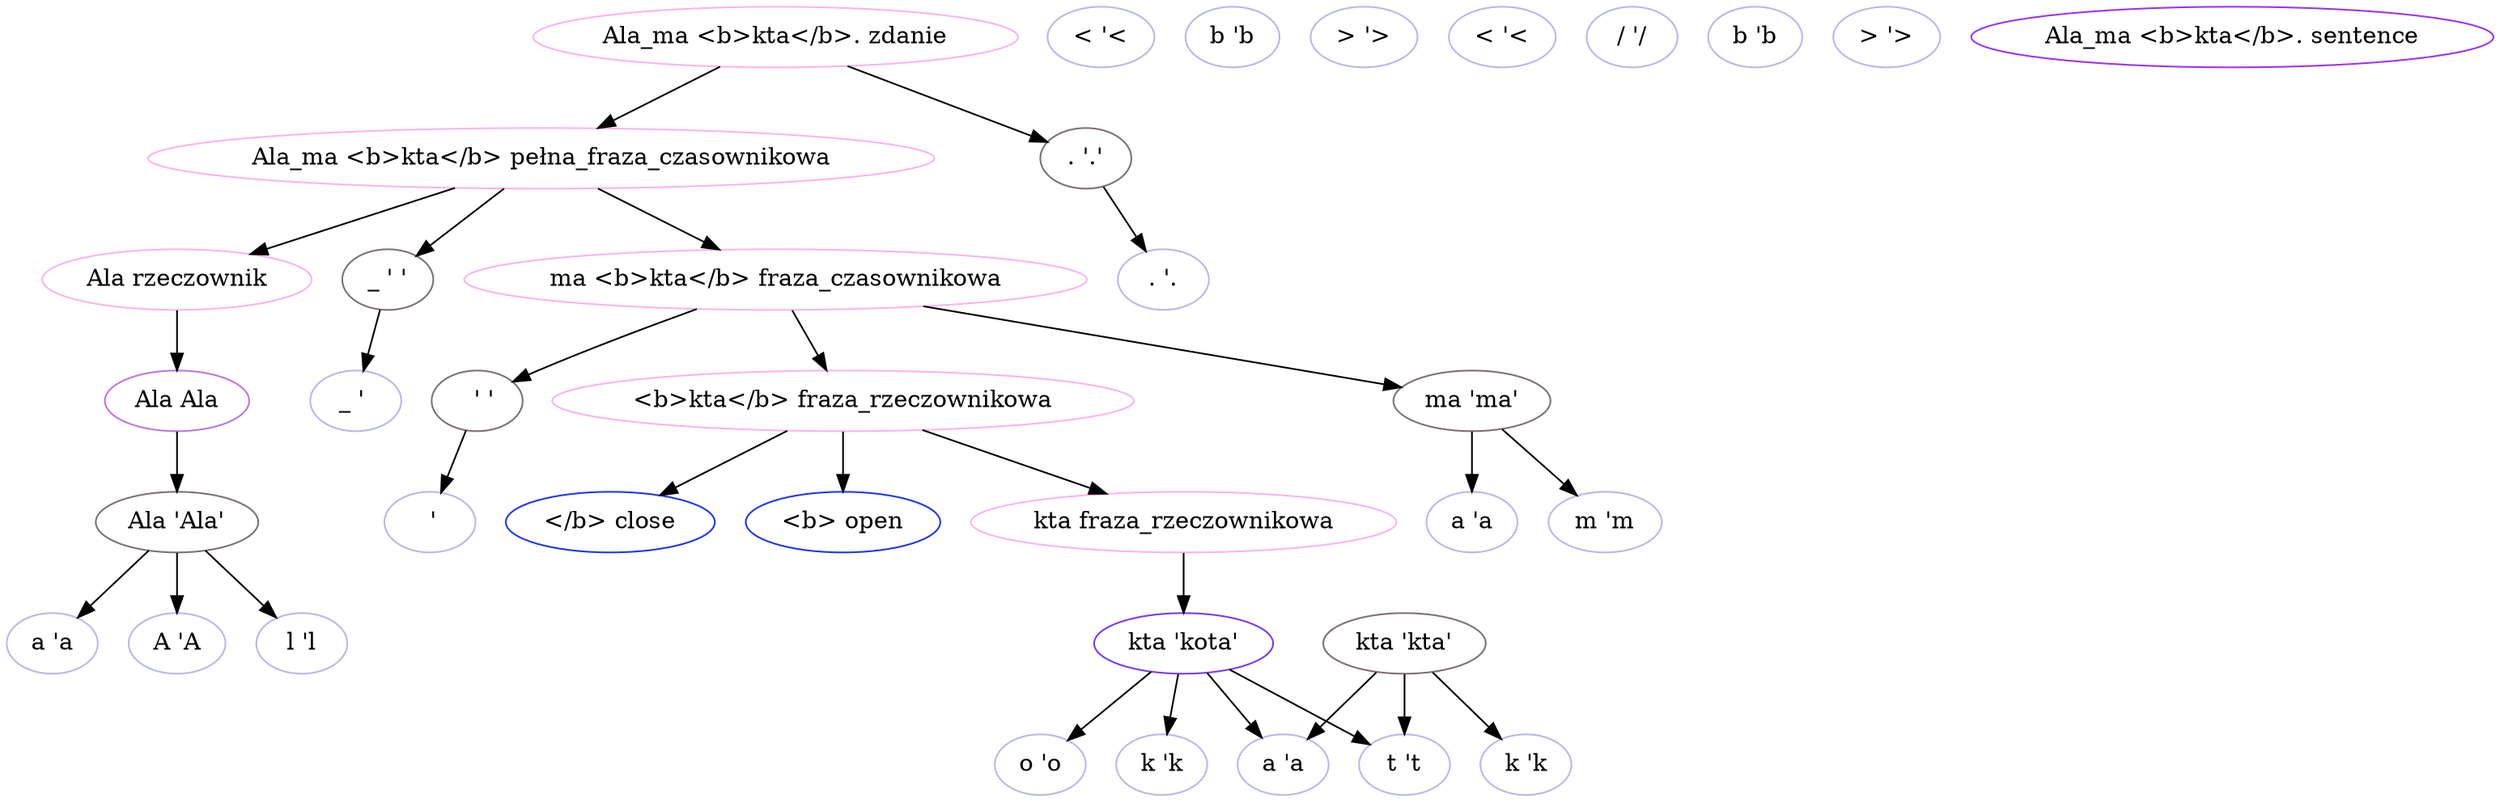 digraph G {
rankdir=TB
1 [label="A 'A"color="#b8b7ec"]
2 [label="l 'l"color="#b8b7ec"]
3 [label="a 'a"color="#b8b7ec"]
4 [label="Ala 'Ala'"color="#7a726e"]
4 -> 1
4 -> 2
4 -> 3
5 [label="Ala Ala"color="#bb76e1:#aee26"]
5 -> 4
6 [label="Ala rzeczownik"color="#f8b4ef:#3cb9e5"]
6 -> 5
7 [label="_ ' "color="#b8b7ec"]
8 [label="_ ' '"color="#7a726e"]
8 -> 7
9 [label="m 'm"color="#b8b7ec"]
10 [label="a 'a"color="#b8b7ec"]
11 [label="ma 'ma'"color="#7a726e"]
11 -> 9
11 -> 10
12 [label="&nbsp; ' "color="#b8b7ec"]
13 [label="&nbsp; ' '"color="#7a726e"]
13 -> 12
14 [label="< '<"color="#b8b7ec"]
15 [label="b 'b"color="#b8b7ec"]
16 [label="> '>"color="#b8b7ec"]
17 [label="<b> open"color="#1d36ec:#5afaf0"]
18 [label="k 'k"color="#b8b7ec"]
19 [label="k 'k"color="#b8b7ec"]
20 [label="o 'o"color="#b8b7ec"]
21 [label="t 't"color="#b8b7ec"]
22 [label="a 'a"color="#b8b7ec"]
23 [label="kta 'kta'"color="#7a726e"]
23 -> 19
23 -> 21
23 -> 22
24 [label="kta 'kota'"color="#7d37f2:#7a726e"]
24 -> 18
24 -> 20
24 -> 21
24 -> 22
25 [label="kta fraza_rzeczownikowa"color="#f8b4ef:#3cb9e5"]
25 -> 24
26 [label="< '<"color="#b8b7ec"]
27 [label="/ '/"color="#b8b7ec"]
28 [label="b 'b"color="#b8b7ec"]
29 [label="> '>"color="#b8b7ec"]
30 [label="</b> close"color="#1d36ec:#5afaf0"]
31 [label="<b>kta</b> fraza_rzeczownikowa"color="#f8b4ef:#3cb9e5"]
31 -> 17
31 -> 25
31 -> 30
32 [label="ma&nbsp;<b>kta</b> fraza_czasownikowa"color="#f8b4ef:#3cb9e5"]
32 -> 11
32 -> 13
32 -> 31
33 [label="Ala_ma&nbsp;<b>kta</b> pełna_fraza_czasownikowa"color="#f8b4ef:#3cb9e5"]
33 -> 6
33 -> 8
33 -> 32
34 [label=". '."color="#b8b7ec"]
35 [label=". '.'"color="#7a726e"]
35 -> 34
36 [label="Ala_ma&nbsp;<b>kta</b>. sentence"color="#9d32f2"]
37 [label="Ala_ma&nbsp;<b>kta</b>. zdanie"color="#f8b4ef:#3cb9e5"]
37 -> 33
37 -> 35
}
